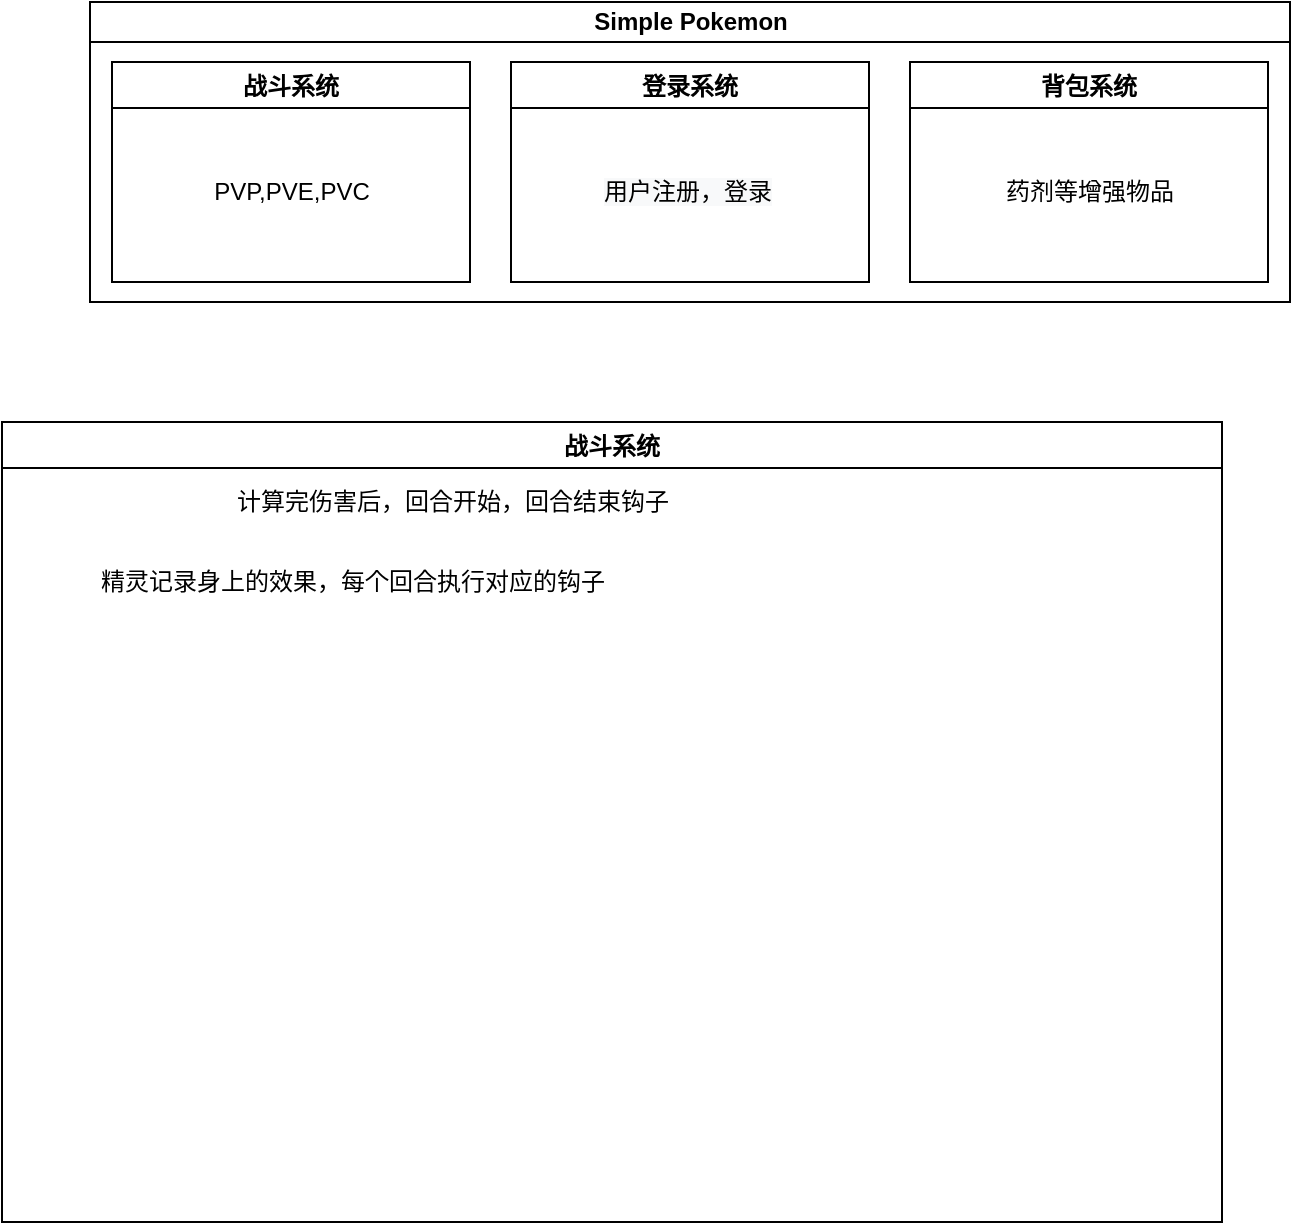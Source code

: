 <mxfile version="19.0.3" type="device"><diagram id="prtHgNgQTEPvFCAcTncT" name="Page-1"><mxGraphModel dx="1336" dy="703" grid="1" gridSize="10" guides="1" tooltips="1" connect="1" arrows="1" fold="1" page="1" pageScale="1" pageWidth="827" pageHeight="1169" math="0" shadow="0"><root><mxCell id="0"/><mxCell id="1" parent="0"/><mxCell id="dNxyNK7c78bLwvsdeMH5-11" value="Simple Pokemon" style="swimlane;html=1;startSize=20;horizontal=1;containerType=tree;glass=0;" parent="1" vertex="1"><mxGeometry x="114" y="10" width="600" height="150" as="geometry"><mxRectangle x="59" y="70" width="80" height="20" as="alternateBounds"/></mxGeometry></mxCell><mxCell id="LM0UL5lmsQJ3iie9vmvs-1" value="战斗系统" style="swimlane;" parent="dNxyNK7c78bLwvsdeMH5-11" vertex="1"><mxGeometry x="11" y="30" width="179" height="110" as="geometry"/></mxCell><mxCell id="LM0UL5lmsQJ3iie9vmvs-8" value="PVP,PVE,PVC" style="text;html=1;strokeColor=none;fillColor=none;align=center;verticalAlign=middle;whiteSpace=wrap;rounded=0;" parent="LM0UL5lmsQJ3iie9vmvs-1" vertex="1"><mxGeometry x="10" y="30" width="160" height="70" as="geometry"/></mxCell><mxCell id="LM0UL5lmsQJ3iie9vmvs-4" value="背包系统" style="swimlane;" parent="dNxyNK7c78bLwvsdeMH5-11" vertex="1"><mxGeometry x="410" y="30" width="179" height="110" as="geometry"/></mxCell><mxCell id="LM0UL5lmsQJ3iie9vmvs-9" value="药剂等增强物品" style="text;html=1;strokeColor=none;fillColor=none;align=center;verticalAlign=middle;whiteSpace=wrap;rounded=0;" parent="LM0UL5lmsQJ3iie9vmvs-4" vertex="1"><mxGeometry x="10" y="30" width="160" height="70" as="geometry"/></mxCell><mxCell id="LM0UL5lmsQJ3iie9vmvs-5" value="登录系统" style="swimlane;" parent="dNxyNK7c78bLwvsdeMH5-11" vertex="1"><mxGeometry x="210.5" y="30" width="179" height="110" as="geometry"/></mxCell><mxCell id="LM0UL5lmsQJ3iie9vmvs-11" value="&lt;span style=&quot;color: rgb(0, 0, 0); font-family: Helvetica; font-size: 12px; font-style: normal; font-variant-ligatures: normal; font-variant-caps: normal; font-weight: 400; letter-spacing: normal; orphans: 2; text-align: center; text-indent: 0px; text-transform: none; widows: 2; word-spacing: 0px; -webkit-text-stroke-width: 0px; background-color: rgb(248, 249, 250); text-decoration-thickness: initial; text-decoration-style: initial; text-decoration-color: initial; float: none; display: inline !important;&quot;&gt;用户注册，登录&lt;/span&gt;" style="text;html=1;strokeColor=none;fillColor=none;align=center;verticalAlign=middle;whiteSpace=wrap;rounded=0;" parent="LM0UL5lmsQJ3iie9vmvs-5" vertex="1"><mxGeometry x="6" y="30" width="164" height="70" as="geometry"/></mxCell><mxCell id="6w7-R4o0ym7G60Ta5OWx-1" value="战斗系统" style="swimlane;" vertex="1" parent="1"><mxGeometry x="70" y="220" width="610" height="400" as="geometry"/></mxCell><mxCell id="6w7-R4o0ym7G60Ta5OWx-3" value="计算完伤害后，回合开始，回合结束钩子" style="text;html=1;align=center;verticalAlign=middle;resizable=0;points=[];autosize=1;strokeColor=none;fillColor=none;" vertex="1" parent="6w7-R4o0ym7G60Ta5OWx-1"><mxGeometry x="110" y="30" width="230" height="20" as="geometry"/></mxCell><mxCell id="6w7-R4o0ym7G60Ta5OWx-6" value="精灵记录身上的效果，每个回合执行对应的钩子" style="text;html=1;align=center;verticalAlign=middle;resizable=0;points=[];autosize=1;strokeColor=none;fillColor=none;" vertex="1" parent="6w7-R4o0ym7G60Ta5OWx-1"><mxGeometry x="40" y="70" width="270" height="20" as="geometry"/></mxCell></root></mxGraphModel></diagram></mxfile>